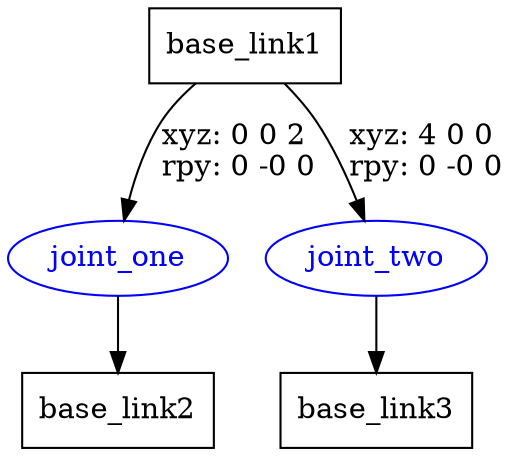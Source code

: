 digraph G {
node [shape=box];
"base_link1" [label="base_link1"];
"base_link2" [label="base_link2"];
"base_link3" [label="base_link3"];
node [shape=ellipse, color=blue, fontcolor=blue];
"base_link1" -> "joint_one" [label="xyz: 0 0 2 \nrpy: 0 -0 0"]
"joint_one" -> "base_link2"
"base_link1" -> "joint_two" [label="xyz: 4 0 0 \nrpy: 0 -0 0"]
"joint_two" -> "base_link3"
}
